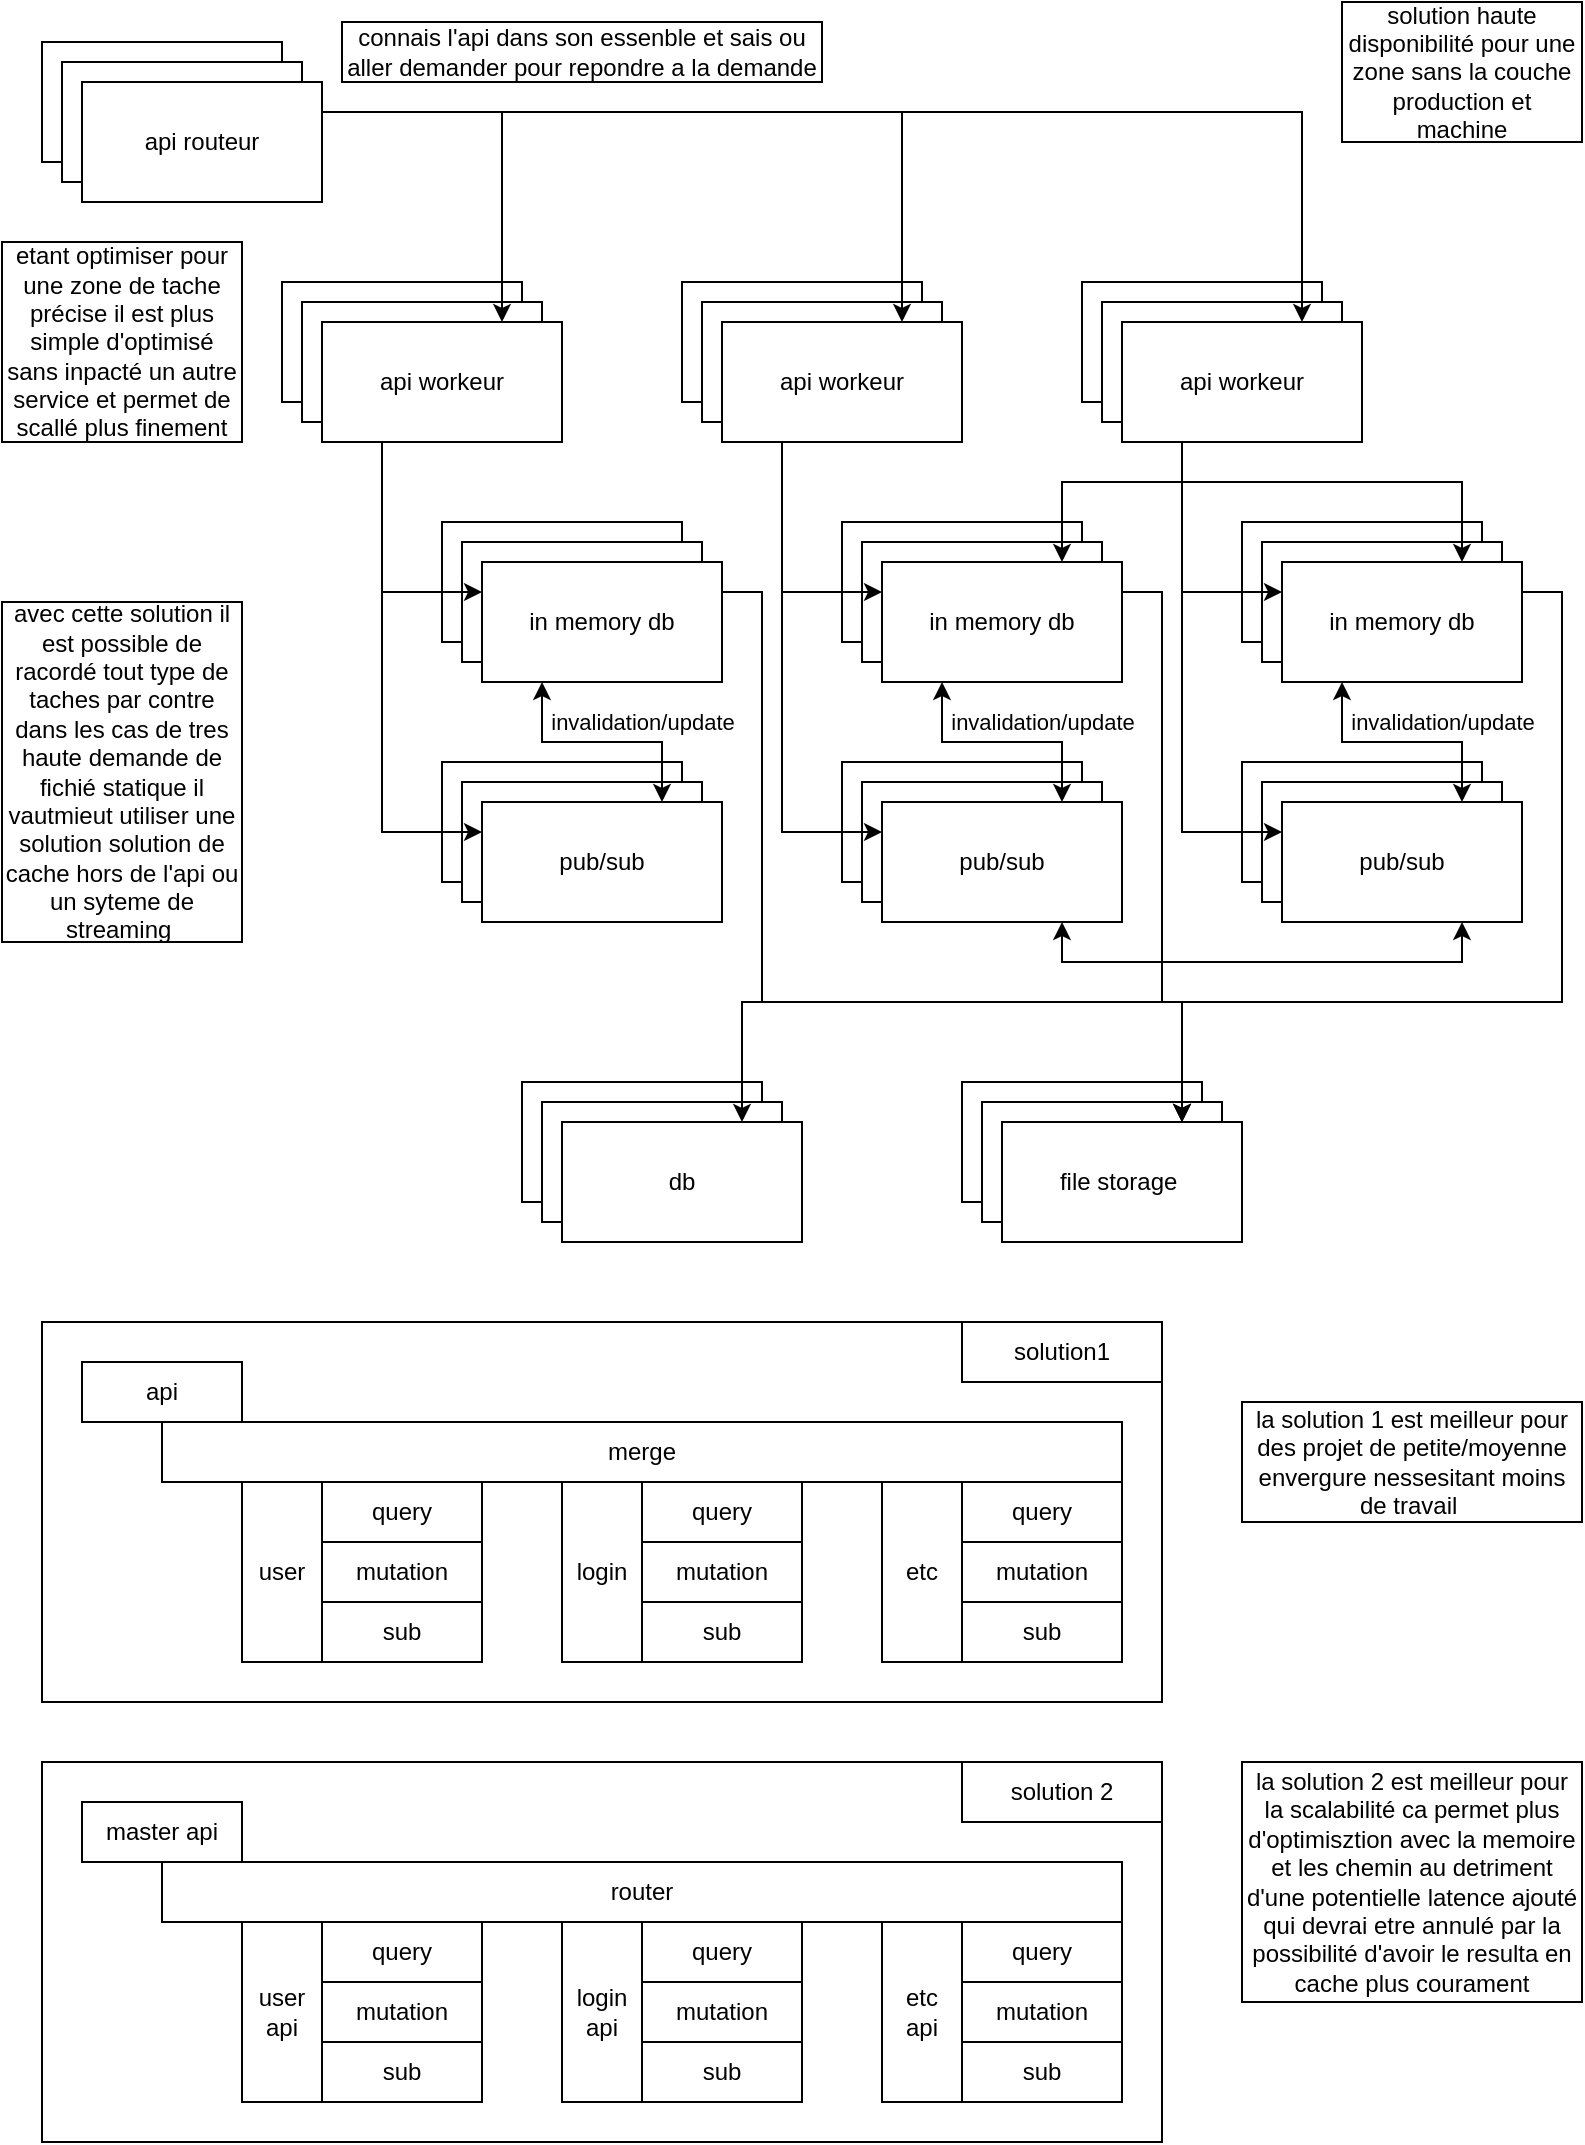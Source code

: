 <mxfile>
    <diagram id="fjWCZN5A_9PZrRH9gAGd" name="Page-1">
        <mxGraphModel dx="1165" dy="676" grid="1" gridSize="10" guides="1" tooltips="1" connect="1" arrows="1" fold="1" page="1" pageScale="1" pageWidth="827" pageHeight="1169" math="0" shadow="0">
            <root>
                <mxCell id="0"/>
                <mxCell id="1" parent="0"/>
                <mxCell id="24" value="" style="rounded=0;whiteSpace=wrap;html=1;" vertex="1" parent="1">
                    <mxGeometry x="40" y="680" width="560" height="190" as="geometry"/>
                </mxCell>
                <mxCell id="2" value="api" style="rounded=0;whiteSpace=wrap;html=1;" vertex="1" parent="1">
                    <mxGeometry x="40" y="40" width="120" height="60" as="geometry"/>
                </mxCell>
                <mxCell id="3" value="api" style="rounded=0;whiteSpace=wrap;html=1;" vertex="1" parent="1">
                    <mxGeometry x="50" y="50" width="120" height="60" as="geometry"/>
                </mxCell>
                <mxCell id="4" value="api routeur" style="rounded=0;whiteSpace=wrap;html=1;" vertex="1" parent="1">
                    <mxGeometry x="60" y="60" width="120" height="60" as="geometry"/>
                </mxCell>
                <mxCell id="10" value="api" style="rounded=0;whiteSpace=wrap;html=1;" vertex="1" parent="1">
                    <mxGeometry x="60" y="700" width="80" height="30" as="geometry"/>
                </mxCell>
                <mxCell id="11" value="query" style="rounded=0;whiteSpace=wrap;html=1;" vertex="1" parent="1">
                    <mxGeometry x="180" y="760" width="80" height="30" as="geometry"/>
                </mxCell>
                <mxCell id="12" value="mutation" style="rounded=0;whiteSpace=wrap;html=1;" vertex="1" parent="1">
                    <mxGeometry x="180" y="790" width="80" height="30" as="geometry"/>
                </mxCell>
                <mxCell id="13" value="sub" style="rounded=0;whiteSpace=wrap;html=1;" vertex="1" parent="1">
                    <mxGeometry x="180" y="820" width="80" height="30" as="geometry"/>
                </mxCell>
                <mxCell id="14" value="merge" style="rounded=0;whiteSpace=wrap;html=1;" vertex="1" parent="1">
                    <mxGeometry x="100" y="730" width="480" height="30" as="geometry"/>
                </mxCell>
                <mxCell id="15" value="user" style="rounded=0;whiteSpace=wrap;html=1;rotation=0;" vertex="1" parent="1">
                    <mxGeometry x="140" y="760" width="40" height="90" as="geometry"/>
                </mxCell>
                <mxCell id="16" value="query" style="rounded=0;whiteSpace=wrap;html=1;" vertex="1" parent="1">
                    <mxGeometry x="340" y="760" width="80" height="30" as="geometry"/>
                </mxCell>
                <mxCell id="17" value="mutation" style="rounded=0;whiteSpace=wrap;html=1;" vertex="1" parent="1">
                    <mxGeometry x="340" y="790" width="80" height="30" as="geometry"/>
                </mxCell>
                <mxCell id="18" value="sub" style="rounded=0;whiteSpace=wrap;html=1;" vertex="1" parent="1">
                    <mxGeometry x="340" y="820" width="80" height="30" as="geometry"/>
                </mxCell>
                <mxCell id="19" value="login" style="rounded=0;whiteSpace=wrap;html=1;rotation=0;" vertex="1" parent="1">
                    <mxGeometry x="300" y="760" width="40" height="90" as="geometry"/>
                </mxCell>
                <mxCell id="20" value="query" style="rounded=0;whiteSpace=wrap;html=1;" vertex="1" parent="1">
                    <mxGeometry x="500" y="760" width="80" height="30" as="geometry"/>
                </mxCell>
                <mxCell id="21" value="mutation" style="rounded=0;whiteSpace=wrap;html=1;" vertex="1" parent="1">
                    <mxGeometry x="500" y="790" width="80" height="30" as="geometry"/>
                </mxCell>
                <mxCell id="22" value="sub" style="rounded=0;whiteSpace=wrap;html=1;" vertex="1" parent="1">
                    <mxGeometry x="500" y="820" width="80" height="30" as="geometry"/>
                </mxCell>
                <mxCell id="23" value="etc" style="rounded=0;whiteSpace=wrap;html=1;rotation=0;" vertex="1" parent="1">
                    <mxGeometry x="460" y="760" width="40" height="90" as="geometry"/>
                </mxCell>
                <mxCell id="25" value="solution1" style="rounded=0;whiteSpace=wrap;html=1;" vertex="1" parent="1">
                    <mxGeometry x="500" y="680" width="100" height="30" as="geometry"/>
                </mxCell>
                <mxCell id="26" value="" style="rounded=0;whiteSpace=wrap;html=1;" vertex="1" parent="1">
                    <mxGeometry x="40" y="900" width="560" height="190" as="geometry"/>
                </mxCell>
                <mxCell id="27" value="master api" style="rounded=0;whiteSpace=wrap;html=1;" vertex="1" parent="1">
                    <mxGeometry x="60" y="920" width="80" height="30" as="geometry"/>
                </mxCell>
                <mxCell id="28" value="query" style="rounded=0;whiteSpace=wrap;html=1;" vertex="1" parent="1">
                    <mxGeometry x="180" y="980" width="80" height="30" as="geometry"/>
                </mxCell>
                <mxCell id="29" value="mutation" style="rounded=0;whiteSpace=wrap;html=1;" vertex="1" parent="1">
                    <mxGeometry x="180" y="1010" width="80" height="30" as="geometry"/>
                </mxCell>
                <mxCell id="30" value="sub" style="rounded=0;whiteSpace=wrap;html=1;" vertex="1" parent="1">
                    <mxGeometry x="180" y="1040" width="80" height="30" as="geometry"/>
                </mxCell>
                <mxCell id="31" value="router" style="rounded=0;whiteSpace=wrap;html=1;" vertex="1" parent="1">
                    <mxGeometry x="100" y="950" width="480" height="30" as="geometry"/>
                </mxCell>
                <mxCell id="32" value="user&lt;br&gt;api" style="rounded=0;whiteSpace=wrap;html=1;rotation=0;" vertex="1" parent="1">
                    <mxGeometry x="140" y="980" width="40" height="90" as="geometry"/>
                </mxCell>
                <mxCell id="33" value="query" style="rounded=0;whiteSpace=wrap;html=1;" vertex="1" parent="1">
                    <mxGeometry x="340" y="980" width="80" height="30" as="geometry"/>
                </mxCell>
                <mxCell id="34" value="mutation" style="rounded=0;whiteSpace=wrap;html=1;" vertex="1" parent="1">
                    <mxGeometry x="340" y="1010" width="80" height="30" as="geometry"/>
                </mxCell>
                <mxCell id="35" value="sub" style="rounded=0;whiteSpace=wrap;html=1;" vertex="1" parent="1">
                    <mxGeometry x="340" y="1040" width="80" height="30" as="geometry"/>
                </mxCell>
                <mxCell id="36" value="login&lt;br&gt;api" style="rounded=0;whiteSpace=wrap;html=1;rotation=0;" vertex="1" parent="1">
                    <mxGeometry x="300" y="980" width="40" height="90" as="geometry"/>
                </mxCell>
                <mxCell id="37" value="query" style="rounded=0;whiteSpace=wrap;html=1;" vertex="1" parent="1">
                    <mxGeometry x="500" y="980" width="80" height="30" as="geometry"/>
                </mxCell>
                <mxCell id="38" value="mutation" style="rounded=0;whiteSpace=wrap;html=1;" vertex="1" parent="1">
                    <mxGeometry x="500" y="1010" width="80" height="30" as="geometry"/>
                </mxCell>
                <mxCell id="39" value="sub" style="rounded=0;whiteSpace=wrap;html=1;" vertex="1" parent="1">
                    <mxGeometry x="500" y="1040" width="80" height="30" as="geometry"/>
                </mxCell>
                <mxCell id="40" value="etc&lt;br&gt;api" style="rounded=0;whiteSpace=wrap;html=1;rotation=0;" vertex="1" parent="1">
                    <mxGeometry x="460" y="980" width="40" height="90" as="geometry"/>
                </mxCell>
                <mxCell id="41" value="solution 2" style="rounded=0;whiteSpace=wrap;html=1;" vertex="1" parent="1">
                    <mxGeometry x="500" y="900" width="100" height="30" as="geometry"/>
                </mxCell>
                <mxCell id="42" value="la solution 2 est meilleur pour la scalabilité ca permet plus d'optimisztion avec la memoire et les chemin au detriment d'une potentielle latence ajouté qui devrai etre annulé par la possibilité d'avoir le resulta en cache plus courament" style="rounded=0;whiteSpace=wrap;html=1;" vertex="1" parent="1">
                    <mxGeometry x="640" y="900" width="170" height="120" as="geometry"/>
                </mxCell>
                <mxCell id="46" value="db&lt;span style=&quot;color: rgba(0 , 0 , 0 , 0) ; font-family: monospace ; font-size: 0px&quot;&gt;%3CmxGraphModel%3E%3Croot%3E%3CmxCell%20id%3D%220%22%2F%3E%3CmxCell%20id%3D%221%22%20parent%3D%220%22%2F%3E%3CmxCell%20id%3D%222%22%20value%3D%22api%22%20style%3D%22rounded%3D0%3BwhiteSpace%3Dwrap%3Bhtml%3D1%3B%22%20vertex%3D%221%22%20parent%3D%221%22%3E%3CmxGeometry%20x%3D%2280%22%20y%3D%22120%22%20width%3D%22120%22%20height%3D%2260%22%20as%3D%22geometry%22%2F%3E%3C%2FmxCell%3E%3C%2Froot%3E%3C%2FmxGraphModel%3E&lt;/span&gt;&lt;span style=&quot;color: rgba(0 , 0 , 0 , 0) ; font-family: monospace ; font-size: 0px&quot;&gt;%3CmxGraphModel%3E%3Croot%3E%3CmxCell%20id%3D%220%22%2F%3E%3CmxCell%20id%3D%221%22%20parent%3D%220%22%2F%3E%3CmxCell%20id%3D%222%22%20value%3D%22api%22%20style%3D%22rounded%3D0%3BwhiteSpace%3Dwrap%3Bhtml%3D1%3B%22%20vertex%3D%221%22%20parent%3D%221%22%3E%3CmxGeometry%20x%3D%2280%22%20y%3D%22120%22%20width%3D%22120%22%20height%3D%2260%22%20as%3D%22geometry%22%2F%3E%3C%2FmxCell%3E%3C%2Froot%3E%3C%2FmxGraphModel%3E&lt;/span&gt;&lt;span style=&quot;color: rgba(0 , 0 , 0 , 0) ; font-family: monospace ; font-size: 0px&quot;&gt;%3CmxGraphModel%3E%3Croot%3E%3CmxCell%20id%3D%220%22%2F%3E%3CmxCell%20id%3D%221%22%20parent%3D%220%22%2F%3E%3CmxCell%20id%3D%222%22%20value%3D%22api%22%20style%3D%22rounded%3D0%3BwhiteSpace%3Dwrap%3Bhtml%3D1%3B%22%20vertex%3D%221%22%20parent%3D%221%22%3E%3CmxGeometry%20x%3D%2280%22%20y%3D%22120%22%20width%3D%22120%22%20height%3D%2260%22%20as%3D%22geometry%22%2F%3E%3C%2FmxCell%3E%3C%2Froot%3E%3C%2FmxGraphModel%3E&lt;/span&gt;" style="rounded=0;whiteSpace=wrap;html=1;" vertex="1" parent="1">
                    <mxGeometry x="280" y="560" width="120" height="60" as="geometry"/>
                </mxCell>
                <mxCell id="47" value="db&lt;span style=&quot;color: rgba(0 , 0 , 0 , 0) ; font-family: monospace ; font-size: 0px&quot;&gt;%3CmxGraphModel%3E%3Croot%3E%3CmxCell%20id%3D%220%22%2F%3E%3CmxCell%20id%3D%221%22%20parent%3D%220%22%2F%3E%3CmxCell%20id%3D%222%22%20value%3D%22api%22%20style%3D%22rounded%3D0%3BwhiteSpace%3Dwrap%3Bhtml%3D1%3B%22%20vertex%3D%221%22%20parent%3D%221%22%3E%3CmxGeometry%20x%3D%2280%22%20y%3D%22120%22%20width%3D%22120%22%20height%3D%2260%22%20as%3D%22geometry%22%2F%3E%3C%2FmxCell%3E%3C%2Froot%3E%3C%2FmxGraphModel%3E&lt;/span&gt;&lt;span style=&quot;color: rgba(0 , 0 , 0 , 0) ; font-family: monospace ; font-size: 0px&quot;&gt;%3CmxGraphModel%3E%3Croot%3E%3CmxCell%20id%3D%220%22%2F%3E%3CmxCell%20id%3D%221%22%20parent%3D%220%22%2F%3E%3CmxCell%20id%3D%222%22%20value%3D%22api%22%20style%3D%22rounded%3D0%3BwhiteSpace%3Dwrap%3Bhtml%3D1%3B%22%20vertex%3D%221%22%20parent%3D%221%22%3E%3CmxGeometry%20x%3D%2280%22%20y%3D%22120%22%20width%3D%22120%22%20height%3D%2260%22%20as%3D%22geometry%22%2F%3E%3C%2FmxCell%3E%3C%2Froot%3E%3C%2FmxGraphModel%3E&lt;/span&gt;&lt;span style=&quot;color: rgba(0 , 0 , 0 , 0) ; font-family: monospace ; font-size: 0px&quot;&gt;%3CmxGraphModel%3E%3Croot%3E%3CmxCell%20id%3D%220%22%2F%3E%3CmxCell%20id%3D%221%22%20parent%3D%220%22%2F%3E%3CmxCell%20id%3D%222%22%20value%3D%22api%22%20style%3D%22rounded%3D0%3BwhiteSpace%3Dwrap%3Bhtml%3D1%3B%22%20vertex%3D%221%22%20parent%3D%221%22%3E%3CmxGeometry%20x%3D%2280%22%20y%3D%22120%22%20width%3D%22120%22%20height%3D%2260%22%20as%3D%22geometry%22%2F%3E%3C%2FmxCell%3E%3C%2Froot%3E%3C%2FmxGraphModel%3E&lt;/span&gt;" style="rounded=0;whiteSpace=wrap;html=1;" vertex="1" parent="1">
                    <mxGeometry x="290" y="570" width="120" height="60" as="geometry"/>
                </mxCell>
                <mxCell id="48" value="db&lt;span style=&quot;color: rgba(0 , 0 , 0 , 0) ; font-family: monospace ; font-size: 0px&quot;&gt;%3CmxGraphModel%3E%3Croot%3E%3CmxCell%20id%3D%220%22%2F%3E%3CmxCell%20id%3D%221%22%20parent%3D%220%22%2F%3E%3CmxCell%20id%3D%222%22%20value%3D%22api%22%20style%3D%22rounded%3D0%3BwhiteSpace%3Dwrap%3Bhtml%3D1%3B%22%20vertex%3D%221%22%20parent%3D%221%22%3E%3CmxGeometry%20x%3D%2280%22%20y%3D%22120%22%20width%3D%22120%22%20height%3D%2260%22%20as%3D%22geometry%22%2F%3E%3C%2FmxCell%3E%3C%2Froot%3E%3C%2FmxGraphModel%3E&lt;/span&gt;&lt;span style=&quot;color: rgba(0 , 0 , 0 , 0) ; font-family: monospace ; font-size: 0px&quot;&gt;%3CmxGraphModel%3E%3Croot%3E%3CmxCell%20id%3D%220%22%2F%3E%3CmxCell%20id%3D%221%22%20parent%3D%220%22%2F%3E%3CmxCell%20id%3D%222%22%20value%3D%22api%22%20style%3D%22rounded%3D0%3BwhiteSpace%3Dwrap%3Bhtml%3D1%3B%22%20vertex%3D%221%22%20parent%3D%221%22%3E%3CmxGeometry%20x%3D%2280%22%20y%3D%22120%22%20width%3D%22120%22%20height%3D%2260%22%20as%3D%22geometry%22%2F%3E%3C%2FmxCell%3E%3C%2Froot%3E%3C%2FmxGraphModel%3E&lt;/span&gt;&lt;span style=&quot;color: rgba(0 , 0 , 0 , 0) ; font-family: monospace ; font-size: 0px&quot;&gt;%3CmxGraphModel%3E%3Croot%3E%3CmxCell%20id%3D%220%22%2F%3E%3CmxCell%20id%3D%221%22%20parent%3D%220%22%2F%3E%3CmxCell%20id%3D%222%22%20value%3D%22api%22%20style%3D%22rounded%3D0%3BwhiteSpace%3Dwrap%3Bhtml%3D1%3B%22%20vertex%3D%221%22%20parent%3D%221%22%3E%3CmxGeometry%20x%3D%2280%22%20y%3D%22120%22%20width%3D%22120%22%20height%3D%2260%22%20as%3D%22geometry%22%2F%3E%3C%2FmxCell%3E%3C%2Froot%3E%3C%2FmxGraphModel%3E&lt;/span&gt;" style="rounded=0;whiteSpace=wrap;html=1;" vertex="1" parent="1">
                    <mxGeometry x="300" y="580" width="120" height="60" as="geometry"/>
                </mxCell>
                <mxCell id="50" value="api workeur" style="rounded=0;whiteSpace=wrap;html=1;" vertex="1" parent="1">
                    <mxGeometry x="160" y="160" width="120" height="60" as="geometry"/>
                </mxCell>
                <mxCell id="51" value="api workeur" style="rounded=0;whiteSpace=wrap;html=1;" vertex="1" parent="1">
                    <mxGeometry x="170" y="170" width="120" height="60" as="geometry"/>
                </mxCell>
                <mxCell id="52" value="api workeur" style="rounded=0;whiteSpace=wrap;html=1;" vertex="1" parent="1">
                    <mxGeometry x="180" y="180" width="120" height="60" as="geometry"/>
                </mxCell>
                <mxCell id="53" value="api workeur" style="rounded=0;whiteSpace=wrap;html=1;" vertex="1" parent="1">
                    <mxGeometry x="360" y="160" width="120" height="60" as="geometry"/>
                </mxCell>
                <mxCell id="54" value="api workeur" style="rounded=0;whiteSpace=wrap;html=1;" vertex="1" parent="1">
                    <mxGeometry x="370" y="170" width="120" height="60" as="geometry"/>
                </mxCell>
                <mxCell id="55" value="api workeur" style="rounded=0;whiteSpace=wrap;html=1;" vertex="1" parent="1">
                    <mxGeometry x="380" y="180" width="120" height="60" as="geometry"/>
                </mxCell>
                <mxCell id="56" value="api workeur" style="rounded=0;whiteSpace=wrap;html=1;" vertex="1" parent="1">
                    <mxGeometry x="560" y="160" width="120" height="60" as="geometry"/>
                </mxCell>
                <mxCell id="57" value="api workeur" style="rounded=0;whiteSpace=wrap;html=1;" vertex="1" parent="1">
                    <mxGeometry x="570" y="170" width="120" height="60" as="geometry"/>
                </mxCell>
                <mxCell id="58" value="api workeur" style="rounded=0;whiteSpace=wrap;html=1;" vertex="1" parent="1">
                    <mxGeometry x="580" y="180" width="120" height="60" as="geometry"/>
                </mxCell>
                <mxCell id="59" style="edgeStyle=orthogonalEdgeStyle;rounded=0;orthogonalLoop=1;jettySize=auto;html=1;exitX=1;exitY=0.25;exitDx=0;exitDy=0;entryX=0.75;entryY=0;entryDx=0;entryDy=0;endArrow=classic;endFill=1;" edge="1" parent="1" source="4" target="52">
                    <mxGeometry relative="1" as="geometry"/>
                </mxCell>
                <mxCell id="60" style="edgeStyle=orthogonalEdgeStyle;rounded=0;orthogonalLoop=1;jettySize=auto;html=1;exitX=1;exitY=0.25;exitDx=0;exitDy=0;entryX=0.75;entryY=0;entryDx=0;entryDy=0;endArrow=classic;endFill=1;" edge="1" parent="1" source="4" target="55">
                    <mxGeometry relative="1" as="geometry"/>
                </mxCell>
                <mxCell id="61" style="edgeStyle=orthogonalEdgeStyle;rounded=0;orthogonalLoop=1;jettySize=auto;html=1;exitX=1;exitY=0.25;exitDx=0;exitDy=0;entryX=0.75;entryY=0;entryDx=0;entryDy=0;endArrow=classic;endFill=1;" edge="1" parent="1" source="4" target="58">
                    <mxGeometry relative="1" as="geometry"/>
                </mxCell>
                <mxCell id="62" value="etant optimiser pour une zone de tache précise il est plus simple d'optimisé sans inpacté un autre service et permet de scallé plus finement" style="rounded=0;whiteSpace=wrap;html=1;" vertex="1" parent="1">
                    <mxGeometry x="20" y="140" width="120" height="100" as="geometry"/>
                </mxCell>
                <mxCell id="63" value="file storage&amp;nbsp;" style="rounded=0;whiteSpace=wrap;html=1;" vertex="1" parent="1">
                    <mxGeometry x="500" y="560" width="120" height="60" as="geometry"/>
                </mxCell>
                <mxCell id="64" value="file storage&amp;nbsp;" style="rounded=0;whiteSpace=wrap;html=1;" vertex="1" parent="1">
                    <mxGeometry x="510" y="570" width="120" height="60" as="geometry"/>
                </mxCell>
                <mxCell id="65" value="file storage&amp;nbsp;" style="rounded=0;whiteSpace=wrap;html=1;" vertex="1" parent="1">
                    <mxGeometry x="520" y="580" width="120" height="60" as="geometry"/>
                </mxCell>
                <mxCell id="72" value="in memory db" style="rounded=0;whiteSpace=wrap;html=1;" vertex="1" parent="1">
                    <mxGeometry x="640" y="280" width="120" height="60" as="geometry"/>
                </mxCell>
                <mxCell id="73" value="in memory db" style="rounded=0;whiteSpace=wrap;html=1;" vertex="1" parent="1">
                    <mxGeometry x="650" y="290" width="120" height="60" as="geometry"/>
                </mxCell>
                <mxCell id="105" style="edgeStyle=orthogonalEdgeStyle;rounded=0;orthogonalLoop=1;jettySize=auto;html=1;exitX=1;exitY=0.25;exitDx=0;exitDy=0;entryX=0.75;entryY=0;entryDx=0;entryDy=0;endArrow=classic;endFill=1;" edge="1" parent="1" source="74" target="65">
                    <mxGeometry relative="1" as="geometry">
                        <Array as="points">
                            <mxPoint x="800" y="315"/>
                            <mxPoint x="800" y="520"/>
                            <mxPoint x="610" y="520"/>
                        </Array>
                    </mxGeometry>
                </mxCell>
                <mxCell id="74" value="in memory db" style="rounded=0;whiteSpace=wrap;html=1;" vertex="1" parent="1">
                    <mxGeometry x="660" y="300" width="120" height="60" as="geometry"/>
                </mxCell>
                <mxCell id="75" value="in memory db" style="rounded=0;whiteSpace=wrap;html=1;" vertex="1" parent="1">
                    <mxGeometry x="440" y="280" width="120" height="60" as="geometry"/>
                </mxCell>
                <mxCell id="76" value="in memory db" style="rounded=0;whiteSpace=wrap;html=1;" vertex="1" parent="1">
                    <mxGeometry x="450" y="290" width="120" height="60" as="geometry"/>
                </mxCell>
                <mxCell id="104" style="edgeStyle=orthogonalEdgeStyle;rounded=0;orthogonalLoop=1;jettySize=auto;html=1;exitX=1;exitY=0.25;exitDx=0;exitDy=0;endArrow=classic;endFill=1;entryX=0.75;entryY=0;entryDx=0;entryDy=0;" edge="1" parent="1" source="77" target="65">
                    <mxGeometry relative="1" as="geometry">
                        <Array as="points">
                            <mxPoint x="600" y="315"/>
                            <mxPoint x="600" y="520"/>
                            <mxPoint x="610" y="520"/>
                        </Array>
                    </mxGeometry>
                </mxCell>
                <mxCell id="77" value="in memory db" style="rounded=0;whiteSpace=wrap;html=1;" vertex="1" parent="1">
                    <mxGeometry x="460" y="300" width="120" height="60" as="geometry"/>
                </mxCell>
                <mxCell id="78" value="in memory db" style="rounded=0;whiteSpace=wrap;html=1;" vertex="1" parent="1">
                    <mxGeometry x="240" y="280" width="120" height="60" as="geometry"/>
                </mxCell>
                <mxCell id="79" value="in memory db" style="rounded=0;whiteSpace=wrap;html=1;" vertex="1" parent="1">
                    <mxGeometry x="250" y="290" width="120" height="60" as="geometry"/>
                </mxCell>
                <mxCell id="102" style="edgeStyle=orthogonalEdgeStyle;rounded=0;orthogonalLoop=1;jettySize=auto;html=1;exitX=1;exitY=0.25;exitDx=0;exitDy=0;endArrow=classic;endFill=1;entryX=0.75;entryY=0;entryDx=0;entryDy=0;" edge="1" parent="1" source="80" target="48">
                    <mxGeometry relative="1" as="geometry">
                        <Array as="points">
                            <mxPoint x="400" y="315"/>
                            <mxPoint x="400" y="520"/>
                            <mxPoint x="390" y="520"/>
                        </Array>
                    </mxGeometry>
                </mxCell>
                <mxCell id="103" style="edgeStyle=orthogonalEdgeStyle;rounded=0;orthogonalLoop=1;jettySize=auto;html=1;exitX=1;exitY=0.25;exitDx=0;exitDy=0;entryX=0.75;entryY=0;entryDx=0;entryDy=0;endArrow=classic;endFill=1;" edge="1" parent="1" source="80" target="65">
                    <mxGeometry relative="1" as="geometry">
                        <Array as="points">
                            <mxPoint x="400" y="315"/>
                            <mxPoint x="400" y="520"/>
                            <mxPoint x="610" y="520"/>
                        </Array>
                    </mxGeometry>
                </mxCell>
                <mxCell id="80" value="in memory db" style="rounded=0;whiteSpace=wrap;html=1;" vertex="1" parent="1">
                    <mxGeometry x="260" y="300" width="120" height="60" as="geometry"/>
                </mxCell>
                <mxCell id="81" value="pub/sub" style="rounded=0;whiteSpace=wrap;html=1;" vertex="1" parent="1">
                    <mxGeometry x="240" y="400" width="120" height="60" as="geometry"/>
                </mxCell>
                <mxCell id="82" value="pub/sub" style="rounded=0;whiteSpace=wrap;html=1;" vertex="1" parent="1">
                    <mxGeometry x="250" y="410" width="120" height="60" as="geometry"/>
                </mxCell>
                <mxCell id="109" style="edgeStyle=orthogonalEdgeStyle;rounded=0;orthogonalLoop=1;jettySize=auto;html=1;exitX=0.75;exitY=0;exitDx=0;exitDy=0;entryX=0.25;entryY=1;entryDx=0;entryDy=0;endArrow=classic;endFill=1;startArrow=classic;startFill=1;" edge="1" parent="1" source="83" target="80">
                    <mxGeometry relative="1" as="geometry"/>
                </mxCell>
                <mxCell id="114" value="invalidation/update" style="edgeLabel;html=1;align=center;verticalAlign=middle;resizable=0;points=[];" vertex="1" connectable="0" parent="109">
                    <mxGeometry x="0.183" relative="1" as="geometry">
                        <mxPoint x="31" y="-10" as="offset"/>
                    </mxGeometry>
                </mxCell>
                <mxCell id="83" value="pub/sub" style="rounded=0;whiteSpace=wrap;html=1;" vertex="1" parent="1">
                    <mxGeometry x="260" y="420" width="120" height="60" as="geometry"/>
                </mxCell>
                <mxCell id="84" value="pub/sub" style="rounded=0;whiteSpace=wrap;html=1;" vertex="1" parent="1">
                    <mxGeometry x="440" y="400" width="120" height="60" as="geometry"/>
                </mxCell>
                <mxCell id="85" value="pub/sub" style="rounded=0;whiteSpace=wrap;html=1;" vertex="1" parent="1">
                    <mxGeometry x="450" y="410" width="120" height="60" as="geometry"/>
                </mxCell>
                <mxCell id="121" style="edgeStyle=orthogonalEdgeStyle;rounded=0;orthogonalLoop=1;jettySize=auto;html=1;exitX=0.75;exitY=1;exitDx=0;exitDy=0;entryX=0.75;entryY=1;entryDx=0;entryDy=0;startArrow=classic;startFill=1;endArrow=classic;endFill=1;" edge="1" parent="1" source="86" target="89">
                    <mxGeometry relative="1" as="geometry"/>
                </mxCell>
                <mxCell id="86" value="pub/sub" style="rounded=0;whiteSpace=wrap;html=1;" vertex="1" parent="1">
                    <mxGeometry x="460" y="420" width="120" height="60" as="geometry"/>
                </mxCell>
                <mxCell id="87" value="pub/sub" style="rounded=0;whiteSpace=wrap;html=1;" vertex="1" parent="1">
                    <mxGeometry x="640" y="400" width="120" height="60" as="geometry"/>
                </mxCell>
                <mxCell id="88" value="pub/sub" style="rounded=0;whiteSpace=wrap;html=1;" vertex="1" parent="1">
                    <mxGeometry x="650" y="410" width="120" height="60" as="geometry"/>
                </mxCell>
                <mxCell id="89" value="pub/sub" style="rounded=0;whiteSpace=wrap;html=1;" vertex="1" parent="1">
                    <mxGeometry x="660" y="420" width="120" height="60" as="geometry"/>
                </mxCell>
                <mxCell id="94" style="edgeStyle=orthogonalEdgeStyle;rounded=0;orthogonalLoop=1;jettySize=auto;html=1;exitX=0.25;exitY=1;exitDx=0;exitDy=0;entryX=0;entryY=0.25;entryDx=0;entryDy=0;endArrow=classic;endFill=1;" edge="1" parent="1" source="52" target="80">
                    <mxGeometry relative="1" as="geometry"/>
                </mxCell>
                <mxCell id="95" style="edgeStyle=orthogonalEdgeStyle;rounded=0;orthogonalLoop=1;jettySize=auto;html=1;exitX=0.25;exitY=1;exitDx=0;exitDy=0;entryX=0;entryY=0.25;entryDx=0;entryDy=0;endArrow=classic;endFill=1;" edge="1" parent="1" source="52" target="83">
                    <mxGeometry relative="1" as="geometry"/>
                </mxCell>
                <mxCell id="92" style="edgeStyle=orthogonalEdgeStyle;rounded=0;orthogonalLoop=1;jettySize=auto;html=1;exitX=0.25;exitY=1;exitDx=0;exitDy=0;entryX=0;entryY=0.25;entryDx=0;entryDy=0;endArrow=classic;endFill=1;" edge="1" parent="1" source="55" target="77">
                    <mxGeometry relative="1" as="geometry"/>
                </mxCell>
                <mxCell id="93" style="edgeStyle=orthogonalEdgeStyle;rounded=0;orthogonalLoop=1;jettySize=auto;html=1;exitX=0.25;exitY=1;exitDx=0;exitDy=0;entryX=0;entryY=0.25;entryDx=0;entryDy=0;endArrow=classic;endFill=1;" edge="1" parent="1" source="55" target="86">
                    <mxGeometry relative="1" as="geometry"/>
                </mxCell>
                <mxCell id="90" style="edgeStyle=orthogonalEdgeStyle;rounded=0;orthogonalLoop=1;jettySize=auto;html=1;exitX=0.25;exitY=1;exitDx=0;exitDy=0;entryX=0;entryY=0.25;entryDx=0;entryDy=0;endArrow=classic;endFill=1;" edge="1" parent="1" source="58" target="74">
                    <mxGeometry relative="1" as="geometry"/>
                </mxCell>
                <mxCell id="91" style="edgeStyle=orthogonalEdgeStyle;rounded=0;orthogonalLoop=1;jettySize=auto;html=1;exitX=0.25;exitY=1;exitDx=0;exitDy=0;entryX=0;entryY=0.25;entryDx=0;entryDy=0;endArrow=classic;endFill=1;" edge="1" parent="1" source="58" target="89">
                    <mxGeometry relative="1" as="geometry"/>
                </mxCell>
                <mxCell id="106" value="connais l'api dans son essenble et sais ou aller demander pour repondre a la demande" style="rounded=0;whiteSpace=wrap;html=1;" vertex="1" parent="1">
                    <mxGeometry x="190" y="30" width="240" height="30" as="geometry"/>
                </mxCell>
                <mxCell id="108" value="solution haute disponibilité pour une zone sans la couche production et machine" style="rounded=0;whiteSpace=wrap;html=1;" vertex="1" parent="1">
                    <mxGeometry x="690" y="20" width="120" height="70" as="geometry"/>
                </mxCell>
                <mxCell id="110" style="edgeStyle=orthogonalEdgeStyle;rounded=0;orthogonalLoop=1;jettySize=auto;html=1;exitX=0.75;exitY=0;exitDx=0;exitDy=0;entryX=0.25;entryY=1;entryDx=0;entryDy=0;endArrow=classic;endFill=1;startArrow=classic;startFill=1;" edge="1" parent="1" source="86" target="77">
                    <mxGeometry relative="1" as="geometry">
                        <mxPoint x="360" y="430" as="sourcePoint"/>
                        <mxPoint x="300" y="370" as="targetPoint"/>
                    </mxGeometry>
                </mxCell>
                <mxCell id="117" value="invalidation/update" style="edgeLabel;html=1;align=center;verticalAlign=middle;resizable=0;points=[];" vertex="1" connectable="0" parent="110">
                    <mxGeometry x="-0.095" relative="1" as="geometry">
                        <mxPoint x="14" y="-10" as="offset"/>
                    </mxGeometry>
                </mxCell>
                <mxCell id="111" style="edgeStyle=orthogonalEdgeStyle;rounded=0;orthogonalLoop=1;jettySize=auto;html=1;exitX=0.25;exitY=1;exitDx=0;exitDy=0;entryX=0.75;entryY=0;entryDx=0;entryDy=0;startArrow=classic;startFill=1;endArrow=classic;endFill=1;" edge="1" parent="1" source="74" target="89">
                    <mxGeometry relative="1" as="geometry"/>
                </mxCell>
                <mxCell id="118" value="invalidation/update" style="edgeLabel;html=1;align=center;verticalAlign=middle;resizable=0;points=[];" vertex="1" connectable="0" parent="111">
                    <mxGeometry x="-0.216" y="1" relative="1" as="geometry">
                        <mxPoint x="33" y="-9" as="offset"/>
                    </mxGeometry>
                </mxCell>
                <mxCell id="120" style="edgeStyle=orthogonalEdgeStyle;rounded=0;orthogonalLoop=1;jettySize=auto;html=1;exitX=0.75;exitY=0;exitDx=0;exitDy=0;entryX=0.75;entryY=0;entryDx=0;entryDy=0;startArrow=classic;startFill=1;endArrow=classic;endFill=1;" edge="1" parent="1" source="74" target="77">
                    <mxGeometry relative="1" as="geometry">
                        <Array as="points">
                            <mxPoint x="750" y="260"/>
                            <mxPoint x="550" y="260"/>
                        </Array>
                    </mxGeometry>
                </mxCell>
                <mxCell id="123" value="avec cette solution il est possible de racordé tout type de taches par contre dans les cas de tres haute demande de fichié statique il vautmieut utiliser une solution solution de cache hors de l'api ou un syteme de streaming&amp;nbsp;" style="rounded=0;whiteSpace=wrap;html=1;" vertex="1" parent="1">
                    <mxGeometry x="20" y="320" width="120" height="170" as="geometry"/>
                </mxCell>
                <mxCell id="124" value="la solution 1 est meilleur pour des projet de petite/moyenne envergure nessesitant moins de travail&amp;nbsp;" style="rounded=0;whiteSpace=wrap;html=1;" vertex="1" parent="1">
                    <mxGeometry x="640" y="720" width="170" height="60" as="geometry"/>
                </mxCell>
            </root>
        </mxGraphModel>
    </diagram>
</mxfile>
